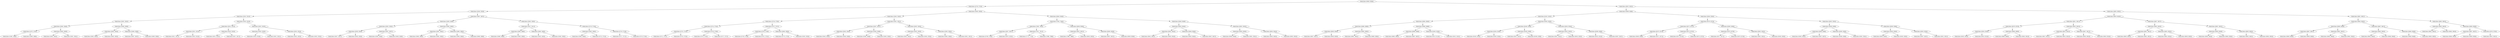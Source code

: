 digraph G{
1622859412 [label="Node{data=[8056, 8056]}"]
1622859412 -> 1885890859
1885890859 [label="Node{data=[3720, 3720]}"]
1885890859 -> 456084235
456084235 [label="Node{data=[3026, 3026]}"]
456084235 -> 513980008
513980008 [label="Node{data=[3010, 3010]}"]
513980008 -> 677021014
677021014 [label="Node{data=[3002, 3002]}"]
677021014 -> 466124871
466124871 [label="Node{data=[2940, 2940]}"]
466124871 -> 2061428518
2061428518 [label="Node{data=[1070, 1070]}"]
2061428518 -> 1908674531
1908674531 [label="Node{data=[1063, 1063]}"]
2061428518 -> 231228600
231228600 [label="Node{data=[2908, 2908]}"]
466124871 -> 1381840894
1381840894 [label="Node{data=[3000, 3000]}"]
1381840894 -> 1597443396
1597443396 [label="Node{data=[2955, 2955]}"]
1381840894 -> 249412182
249412182 [label="Node{data=[3001, 3001]}"]
677021014 -> 1098891953
1098891953 [label="Node{data=[3006, 3006]}"]
1098891953 -> 2049376167
2049376167 [label="Node{data=[3004, 3004]}"]
2049376167 -> 488407178
488407178 [label="Node{data=[3003, 3003]}"]
2049376167 -> 2121303669
2121303669 [label="Node{data=[3005, 3005]}"]
1098891953 -> 1092987200
1092987200 [label="Node{data=[3008, 3008]}"]
1092987200 -> 213105924
213105924 [label="Node{data=[3007, 3007]}"]
1092987200 -> 1968338120
1968338120 [label="Node{data=[3009, 3009]}"]
513980008 -> 267061049
267061049 [label="Node{data=[3018, 3018]}"]
267061049 -> 1676197933
1676197933 [label="Node{data=[3014, 3014]}"]
1676197933 -> 1914833609
1914833609 [label="Node{data=[3012, 3012]}"]
1914833609 -> 347133041
347133041 [label="Node{data=[3011, 3011]}"]
1914833609 -> 1127602961
1127602961 [label="Node{data=[3013, 3013]}"]
1676197933 -> 1727628018
1727628018 [label="Node{data=[3016, 3016]}"]
1727628018 -> 74426534
74426534 [label="Node{data=[3015, 3015]}"]
1727628018 -> 376366854
376366854 [label="Node{data=[3017, 3017]}"]
267061049 -> 2079218569
2079218569 [label="Node{data=[3022, 3022]}"]
2079218569 -> 1361750036
1361750036 [label="Node{data=[3020, 3020]}"]
1361750036 -> 679022607
679022607 [label="Node{data=[3019, 3019]}"]
1361750036 -> 1229886673
1229886673 [label="Node{data=[3021, 3021]}"]
2079218569 -> 1081457762
1081457762 [label="Node{data=[3024, 3024]}"]
1081457762 -> 1142675056
1142675056 [label="Node{data=[3023, 3023]}"]
1081457762 -> 604131220
604131220 [label="Node{data=[3025, 3025]}"]
456084235 -> 433565657
433565657 [label="Node{data=[3067, 3067]}"]
433565657 -> 1957463597
1957463597 [label="Node{data=[3059, 3059]}"]
1957463597 -> 1855878814
1855878814 [label="Node{data=[3055, 3055]}"]
1855878814 -> 1482095158
1482095158 [label="Node{data=[3028, 3028]}"]
1482095158 -> 2094743426
2094743426 [label="Node{data=[3027, 3027]}"]
1482095158 -> 1817592794
1817592794 [label="Node{data=[3029, 3029]}"]
1855878814 -> 1902240328
1902240328 [label="Node{data=[3057, 3057]}"]
1902240328 -> 503914776
503914776 [label="Node{data=[3056, 3056]}"]
1902240328 -> 998980212
998980212 [label="Node{data=[3058, 3058]}"]
1957463597 -> 1696458316
1696458316 [label="Node{data=[3063, 3063]}"]
1696458316 -> 454044421
454044421 [label="Node{data=[3061, 3061]}"]
454044421 -> 1288099998
1288099998 [label="Node{data=[3060, 3060]}"]
454044421 -> 788272104
788272104 [label="Node{data=[3062, 3062]}"]
1696458316 -> 618250237
618250237 [label="Node{data=[3065, 3065]}"]
618250237 -> 1049358432
1049358432 [label="Node{data=[3064, 3064]}"]
618250237 -> 1156832519
1156832519 [label="Node{data=[3066, 3066]}"]
433565657 -> 173991202
173991202 [label="Node{data=[3583, 3583]}"]
173991202 -> 1670481347
1670481347 [label="Node{data=[3411, 3411]}"]
1670481347 -> 49836321
49836321 [label="Node{data=[3090, 3090]}"]
49836321 -> 1480167324
1480167324 [label="Node{data=[3068, 3068]}"]
49836321 -> 624105036
624105036 [label="Node{data=[3383, 3383]}"]
1670481347 -> 1248010420
1248010420 [label="Node{data=[3460, 3460]}"]
1248010420 -> 198386080
198386080 [label="Node{data=[3435, 3435]}"]
1248010420 -> 528620073
528620073 [label="Node{data=[3582, 3582]}"]
173991202 -> 574553827
574553827 [label="Node{data=[3716, 3716]}"]
574553827 -> 1896549520
1896549520 [label="Node{data=[3585, 3585]}"]
1896549520 -> 1674046768
1674046768 [label="Node{data=[3584, 3584]}"]
1896549520 -> 1813770291
1813770291 [label="Node{data=[3715, 3715]}"]
574553827 -> 965202613
965202613 [label="Node{data=[3718, 3718]}"]
965202613 -> 272709273
272709273 [label="Node{data=[3717, 3717]}"]
965202613 -> 1278470092
1278470092 [label="Node{data=[3719, 3719]}"]
1885890859 -> 2132417553
2132417553 [label="Node{data=[5626, 5626]}"]
2132417553 -> 2014276413
2014276413 [label="Node{data=[5043, 5043]}"]
2014276413 -> 1633910619
1633910619 [label="Node{data=[3728, 3728]}"]
1633910619 -> 851310908
851310908 [label="Node{data=[3724, 3724]}"]
851310908 -> 493388270
493388270 [label="Node{data=[3722, 3722]}"]
493388270 -> 515721213
515721213 [label="Node{data=[3721, 3721]}"]
493388270 -> 1683913430
1683913430 [label="Node{data=[3723, 3723]}"]
851310908 -> 964107128
964107128 [label="Node{data=[3726, 3726]}"]
964107128 -> 1623820873
1623820873 [label="Node{data=[3725, 3725]}"]
964107128 -> 348109570
348109570 [label="Node{data=[3727, 3727]}"]
1633910619 -> 60881801
60881801 [label="Node{data=[3747, 3747]}"]
60881801 -> 42835038
42835038 [label="Node{data=[3730, 3730]}"]
42835038 -> 783992196
783992196 [label="Node{data=[3729, 3729]}"]
42835038 -> 1194597626
1194597626 [label="Node{data=[3731, 3731]}"]
60881801 -> 1137498918
1137498918 [label="Node{data=[3836, 3836]}"]
1137498918 -> 768458861
768458861 [label="Node{data=[3770, 3770]}"]
1137498918 -> 1428399797
1428399797 [label="Node{data=[5033, 5033]}"]
2014276413 -> 840409895
840409895 [label="Node{data=[5051, 5051]}"]
840409895 -> 396843944
396843944 [label="Node{data=[5047, 5047]}"]
396843944 -> 1420439449
1420439449 [label="Node{data=[5045, 5045]}"]
1420439449 -> 477380023
477380023 [label="Node{data=[5044, 5044]}"]
1420439449 -> 334871429
334871429 [label="Node{data=[5046, 5046]}"]
396843944 -> 1042470984
1042470984 [label="Node{data=[5049, 5049]}"]
1042470984 -> 1005715186
1005715186 [label="Node{data=[5048, 5048]}"]
1042470984 -> 106296766
106296766 [label="Node{data=[5050, 5050]}"]
840409895 -> 952262498
952262498 [label="Node{data=[5055, 5055]}"]
952262498 -> 277487786
277487786 [label="Node{data=[5053, 5053]}"]
277487786 -> 616061479
616061479 [label="Node{data=[5052, 5052]}"]
277487786 -> 225030923
225030923 [label="Node{data=[5054, 5054]}"]
952262498 -> 662361227
662361227 [label="Node{data=[5583, 5583]}"]
662361227 -> 1714700222
1714700222 [label="Node{data=[5064, 5064]}"]
662361227 -> 3881021
3881021 [label="Node{data=[5621, 5621]}"]
2132417553 -> 1074406106
1074406106 [label="Node{data=[8040, 8040]}"]
1074406106 -> 832923868
832923868 [label="Node{data=[7944, 7944]}"]
832923868 -> 1990949017
1990949017 [label="Node{data=[7605, 7605]}"]
1990949017 -> 797465761
797465761 [label="Node{data=[5827, 5827]}"]
797465761 -> 1040557944
1040557944 [label="Node{data=[5790, 5790]}"]
797465761 -> 612158444
612158444 [label="Node{data=[5970, 5970]}"]
1990949017 -> 155058250
155058250 [label="Node{data=[7811, 7811]}"]
155058250 -> 1690183832
1690183832 [label="Node{data=[7774, 7774]}"]
155058250 -> 2006154512
2006154512 [label="Node{data=[7899, 7899]}"]
832923868 -> 905116581
905116581 [label="Node{data=[8036, 8036]}"]
905116581 -> 1287098625
1287098625 [label="Node{data=[8021, 8021]}"]
1287098625 -> 1507363559
1507363559 [label="Node{data=[7998, 7998]}"]
1287098625 -> 894375729
894375729 [label="Node{data=[8035, 8035]}"]
905116581 -> 398650862
398650862 [label="Node{data=[8038, 8038]}"]
398650862 -> 1728928142
1728928142 [label="Node{data=[8037, 8037]}"]
398650862 -> 2057267258
2057267258 [label="Node{data=[8039, 8039]}"]
1074406106 -> 925109959
925109959 [label="Node{data=[8048, 8048]}"]
925109959 -> 923351120
923351120 [label="Node{data=[8044, 8044]}"]
923351120 -> 986039830
986039830 [label="Node{data=[8042, 8042]}"]
986039830 -> 999995340
999995340 [label="Node{data=[8041, 8041]}"]
986039830 -> 752866382
752866382 [label="Node{data=[8043, 8043]}"]
923351120 -> 1391108669
1391108669 [label="Node{data=[8046, 8046]}"]
1391108669 -> 1183529728
1183529728 [label="Node{data=[8045, 8045]}"]
1391108669 -> 675397834
675397834 [label="Node{data=[8047, 8047]}"]
925109959 -> 2062421032
2062421032 [label="Node{data=[8052, 8052]}"]
2062421032 -> 2106765826
2106765826 [label="Node{data=[8050, 8050]}"]
2106765826 -> 1658766731
1658766731 [label="Node{data=[8049, 8049]}"]
2106765826 -> 1144983178
1144983178 [label="Node{data=[8051, 8051]}"]
2062421032 -> 1320863081
1320863081 [label="Node{data=[8054, 8054]}"]
1320863081 -> 651193374
651193374 [label="Node{data=[8053, 8053]}"]
1320863081 -> 842401746
842401746 [label="Node{data=[8055, 8055]}"]
1622859412 -> 247534656
247534656 [label="Node{data=[8352, 8352]}"]
247534656 -> 382212476
382212476 [label="Node{data=[8268, 8268]}"]
382212476 -> 870135591
870135591 [label="Node{data=[8192, 8192]}"]
870135591 -> 827833881
827833881 [label="Node{data=[8064, 8064]}"]
827833881 -> 934465383
934465383 [label="Node{data=[8060, 8060]}"]
934465383 -> 1642537748
1642537748 [label="Node{data=[8058, 8058]}"]
1642537748 -> 1004098560
1004098560 [label="Node{data=[8057, 8057]}"]
1642537748 -> 938643988
938643988 [label="Node{data=[8059, 8059]}"]
934465383 -> 370846330
370846330 [label="Node{data=[8062, 8062]}"]
370846330 -> 1312674862
1312674862 [label="Node{data=[8061, 8061]}"]
370846330 -> 1060495549
1060495549 [label="Node{data=[8063, 8063]}"]
827833881 -> 485795709
485795709 [label="Node{data=[8068, 8068]}"]
485795709 -> 1602131939
1602131939 [label="Node{data=[8066, 8066]}"]
1602131939 -> 2143466630
2143466630 [label="Node{data=[8065, 8065]}"]
1602131939 -> 1877119947
1877119947 [label="Node{data=[8067, 8067]}"]
485795709 -> 1452543493
1452543493 [label="Node{data=[8190, 8190]}"]
1452543493 -> 2105428667
2105428667 [label="Node{data=[8110, 8110]}"]
1452543493 -> 401778454
401778454 [label="Node{data=[8191, 8191]}"]
870135591 -> 1819607784
1819607784 [label="Node{data=[8200, 8200]}"]
1819607784 -> 443010373
443010373 [label="Node{data=[8196, 8196]}"]
443010373 -> 365127456
365127456 [label="Node{data=[8194, 8194]}"]
365127456 -> 386644121
386644121 [label="Node{data=[8193, 8193]}"]
365127456 -> 1403886290
1403886290 [label="Node{data=[8195, 8195]}"]
443010373 -> 1996777479
1996777479 [label="Node{data=[8198, 8198]}"]
1996777479 -> 2045836192
2045836192 [label="Node{data=[8197, 8197]}"]
1996777479 -> 863325047
863325047 [label="Node{data=[8199, 8199]}"]
1819607784 -> 212942017
212942017 [label="Node{data=[8204, 8204]}"]
212942017 -> 1486960896
1486960896 [label="Node{data=[8202, 8202]}"]
1486960896 -> 645067855
645067855 [label="Node{data=[8201, 8201]}"]
1486960896 -> 1069886725
1069886725 [label="Node{data=[8203, 8203]}"]
212942017 -> 982997256
982997256 [label="Node{data=[8266, 8266]}"]
982997256 -> 1798250083
1798250083 [label="Node{data=[8225, 8225]}"]
982997256 -> 1515081669
1515081669 [label="Node{data=[8267, 8267]}"]
382212476 -> 1282800780
1282800780 [label="Node{data=[8284, 8284]}"]
1282800780 -> 1277866771
1277866771 [label="Node{data=[8276, 8276]}"]
1277866771 -> 1608868083
1608868083 [label="Node{data=[8272, 8272]}"]
1608868083 -> 2004696237
2004696237 [label="Node{data=[8270, 8270]}"]
2004696237 -> 336539474
336539474 [label="Node{data=[8269, 8269]}"]
2004696237 -> 228898027
228898027 [label="Node{data=[8271, 8271]}"]
1608868083 -> 2033364820
2033364820 [label="Node{data=[8274, 8274]}"]
2033364820 -> 1739877515
1739877515 [label="Node{data=[8273, 8273]}"]
2033364820 -> 179088016
179088016 [label="Node{data=[8275, 8275]}"]
1277866771 -> 579290306
579290306 [label="Node{data=[8280, 8280]}"]
579290306 -> 1310918601
1310918601 [label="Node{data=[8278, 8278]}"]
1310918601 -> 171440818
171440818 [label="Node{data=[8277, 8277]}"]
1310918601 -> 1704995150
1704995150 [label="Node{data=[8279, 8279]}"]
579290306 -> 2098843756
2098843756 [label="Node{data=[8282, 8282]}"]
2098843756 -> 735219017
735219017 [label="Node{data=[8281, 8281]}"]
2098843756 -> 512037099
512037099 [label="Node{data=[8283, 8283]}"]
1282800780 -> 2047582252
2047582252 [label="Node{data=[8292, 8292]}"]
2047582252 -> 1226999217
1226999217 [label="Node{data=[8288, 8288]}"]
1226999217 -> 1990582553
1990582553 [label="Node{data=[8286, 8286]}"]
1990582553 -> 1083290990
1083290990 [label="Node{data=[8285, 8285]}"]
1990582553 -> 1740400528
1740400528 [label="Node{data=[8287, 8287]}"]
1226999217 -> 980318683
980318683 [label="Node{data=[8290, 8290]}"]
980318683 -> 1662712486
1662712486 [label="Node{data=[8289, 8289]}"]
980318683 -> 778901870
778901870 [label="Node{data=[8291, 8291]}"]
2047582252 -> 719940564
719940564 [label="Node{data=[8296, 8296]}"]
719940564 -> 1660977139
1660977139 [label="Node{data=[8294, 8294]}"]
1660977139 -> 1476093695
1476093695 [label="Node{data=[8293, 8293]}"]
1660977139 -> 295416583
295416583 [label="Node{data=[8295, 8295]}"]
719940564 -> 1892535595
1892535595 [label="Node{data=[8350, 8350]}"]
1892535595 -> 282250022
282250022 [label="Node{data=[8297, 8297]}"]
1892535595 -> 470981469
470981469 [label="Node{data=[8351, 8351]}"]
247534656 -> 1356664915
1356664915 [label="Node{data=[8635, 8635]}"]
1356664915 -> 1323777014
1323777014 [label="Node{data=[8619, 8619]}"]
1323777014 -> 1223312119
1223312119 [label="Node{data=[8611, 8611]}"]
1223312119 -> 1084940484
1084940484 [label="Node{data=[8579, 8579]}"]
1084940484 -> 2026716938
2026716938 [label="Node{data=[8354, 8354]}"]
2026716938 -> 260211566
260211566 [label="Node{data=[8353, 8353]}"]
2026716938 -> 367363475
367363475 [label="Node{data=[8510, 8510]}"]
1084940484 -> 39779115
39779115 [label="Node{data=[8609, 8609]}"]
39779115 -> 326807813
326807813 [label="Node{data=[8608, 8608]}"]
39779115 -> 150522359
150522359 [label="Node{data=[8610, 8610]}"]
1223312119 -> 830999654
830999654 [label="Node{data=[8615, 8615]}"]
830999654 -> 1148858079
1148858079 [label="Node{data=[8613, 8613]}"]
1148858079 -> 47074764
47074764 [label="Node{data=[8612, 8612]}"]
1148858079 -> 1278708499
1278708499 [label="Node{data=[8614, 8614]}"]
830999654 -> 1034769871
1034769871 [label="Node{data=[8617, 8617]}"]
1034769871 -> 674531443
674531443 [label="Node{data=[8616, 8616]}"]
1034769871 -> 1491341460
1491341460 [label="Node{data=[8618, 8618]}"]
1323777014 -> 679180168
679180168 [label="Node{data=[8627, 8627]}"]
679180168 -> 2133810277
2133810277 [label="Node{data=[8623, 8623]}"]
2133810277 -> 1934898403
1934898403 [label="Node{data=[8621, 8621]}"]
1934898403 -> 197978797
197978797 [label="Node{data=[8620, 8620]}"]
1934898403 -> 2029521771
2029521771 [label="Node{data=[8622, 8622]}"]
2133810277 -> 2100411493
2100411493 [label="Node{data=[8625, 8625]}"]
2100411493 -> 789605388
789605388 [label="Node{data=[8624, 8624]}"]
2100411493 -> 1130717889
1130717889 [label="Node{data=[8626, 8626]}"]
679180168 -> 2071894677
2071894677 [label="Node{data=[8631, 8631]}"]
2071894677 -> 190628619
190628619 [label="Node{data=[8629, 8629]}"]
190628619 -> 654360160
654360160 [label="Node{data=[8628, 8628]}"]
190628619 -> 1327211307
1327211307 [label="Node{data=[8630, 8630]}"]
2071894677 -> 1086206575
1086206575 [label="Node{data=[8633, 8633]}"]
1086206575 -> 756540904
756540904 [label="Node{data=[8632, 8632]}"]
1086206575 -> 264682900
264682900 [label="Node{data=[8634, 8634]}"]
1356664915 -> 492197308
492197308 [label="Node{data=[8651, 8651]}"]
492197308 -> 751448371
751448371 [label="Node{data=[8643, 8643]}"]
751448371 -> 1054915047
1054915047 [label="Node{data=[8639, 8639]}"]
1054915047 -> 74488242
74488242 [label="Node{data=[8637, 8637]}"]
74488242 -> 723834677
723834677 [label="Node{data=[8636, 8636]}"]
74488242 -> 1452943563
1452943563 [label="Node{data=[8638, 8638]}"]
1054915047 -> 1829670014
1829670014 [label="Node{data=[8641, 8641]}"]
1829670014 -> 1832068452
1832068452 [label="Node{data=[8640, 8640]}"]
1829670014 -> 1612958344
1612958344 [label="Node{data=[8642, 8642]}"]
751448371 -> 1735948855
1735948855 [label="Node{data=[8647, 8647]}"]
1735948855 -> 2123130842
2123130842 [label="Node{data=[8645, 8645]}"]
2123130842 -> 174089578
174089578 [label="Node{data=[8644, 8644]}"]
2123130842 -> 1961466148
1961466148 [label="Node{data=[8646, 8646]}"]
1735948855 -> 1357179980
1357179980 [label="Node{data=[8649, 8649]}"]
1357179980 -> 1305207613
1305207613 [label="Node{data=[8648, 8648]}"]
1357179980 -> 1149863131
1149863131 [label="Node{data=[8650, 8650]}"]
492197308 -> 2081490391
2081490391 [label="Node{data=[8655, 8655]}"]
2081490391 -> 199229589
199229589 [label="Node{data=[8653, 8653]}"]
199229589 -> 429971679
429971679 [label="Node{data=[8652, 8652]}"]
199229589 -> 294074476
294074476 [label="Node{data=[8654, 8654]}"]
2081490391 -> 1699526710
1699526710 [label="Node{data=[8659, 8659]}"]
1699526710 -> 1856235682
1856235682 [label="Node{data=[8657, 8657]}"]
1856235682 -> 1901769609
1901769609 [label="Node{data=[8656, 8656]}"]
1856235682 -> 1496752534
1496752534 [label="Node{data=[8658, 8658]}"]
1699526710 -> 1497051022
1497051022 [label="Node{data=[8705, 8705]}"]
1497051022 -> 673983219
673983219 [label="Node{data=[9912, 9912]}"]
}